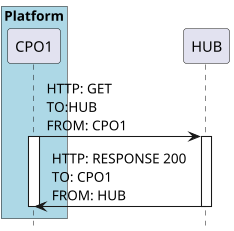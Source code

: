 @startuml
skinparam dpi 100
hide footbox

box "Platform" #LightBlue
  participant "CPO1" as CPO1
end box
participant "HUB" as HUB

CPO1 -> HUB: HTTP: GET\nTO:HUB\nFROM: CPO1
activate CPO1
activate HUB
HUB -> CPO1: HTTP: RESPONSE 200\nTO: CPO1\nFROM: HUB
deactivate CPO1

deactivate HUB
@enduml